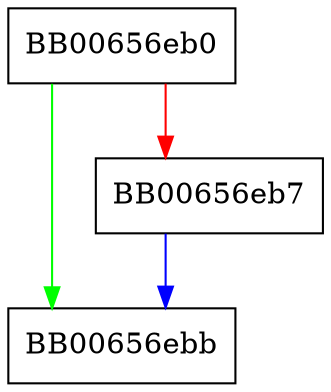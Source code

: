 digraph UI_method_get_prompt_constructor {
  node [shape="box"];
  graph [splines=ortho];
  BB00656eb0 -> BB00656ebb [color="green"];
  BB00656eb0 -> BB00656eb7 [color="red"];
  BB00656eb7 -> BB00656ebb [color="blue"];
}